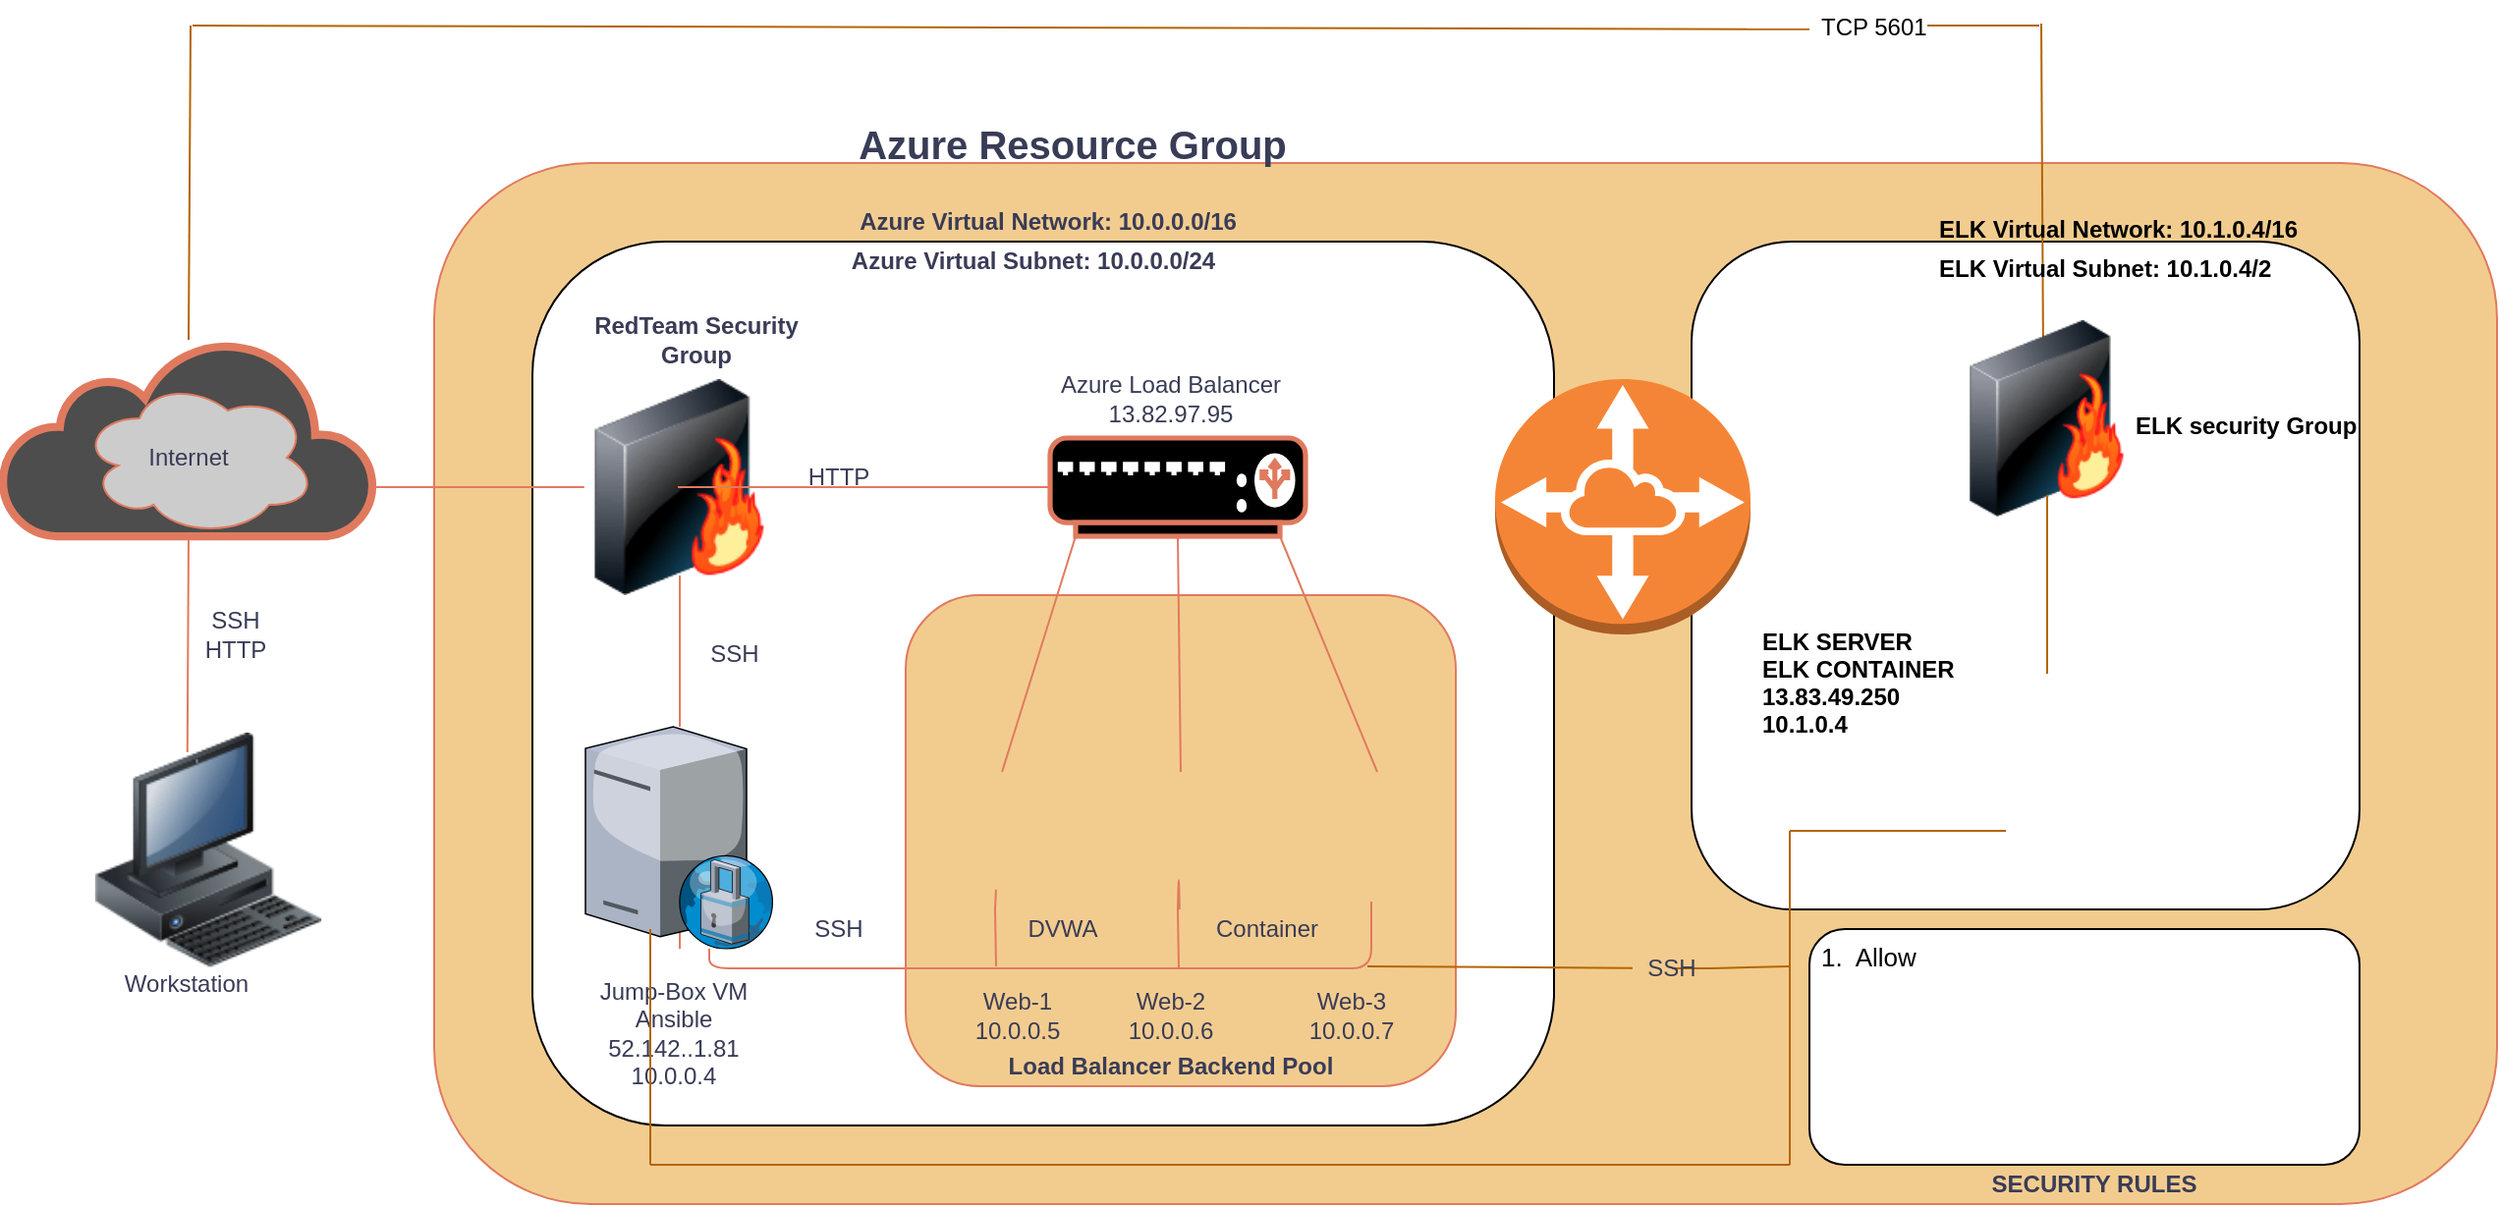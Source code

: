 <mxfile version="15.3.0" type="github">
  <diagram id="slnVbbzJdbbrH4En2uYu" name="Page-1">
    <mxGraphModel dx="1303" dy="1783" grid="1" gridSize="10" guides="0" tooltips="1" connect="1" arrows="1" fold="1" page="1" pageScale="1" pageWidth="850" pageHeight="1100" background="#FFFFFF" math="0" shadow="0">
      <root>
        <mxCell id="0" />
        <mxCell id="1" parent="0" />
        <mxCell id="NULseq0uM478Y7bA-dPA-58" value="" style="whiteSpace=wrap;html=1;rounded=1;fillColor=#F2CC8F;strokeColor=#E07A5F;fontColor=#393C56;" parent="1" vertex="1">
          <mxGeometry x="300" y="-60" width="1050" height="530" as="geometry" />
        </mxCell>
        <mxCell id="NULseq0uM478Y7bA-dPA-47" style="edgeStyle=none;rounded=1;orthogonalLoop=1;jettySize=auto;html=1;exitX=0.5;exitY=1;exitDx=0;exitDy=0;exitPerimeter=0;startArrow=none;startFill=0;endArrow=none;endFill=0;strokeColor=#E07A5F;labelBackgroundColor=#F4F1DE;fontColor=#393C56;" parent="1" source="NULseq0uM478Y7bA-dPA-13" edge="1">
          <mxGeometry relative="1" as="geometry">
            <mxPoint x="174.368" y="240" as="targetPoint" />
          </mxGeometry>
        </mxCell>
        <mxCell id="7xtBX2tsmSPpo3_qQwMU-17" style="edgeStyle=none;rounded=0;orthogonalLoop=1;jettySize=auto;html=1;exitX=0.5;exitY=0.08;exitDx=0;exitDy=0;exitPerimeter=0;startArrow=none;startFill=0;endArrow=none;endFill=0;fillColor=#fad7ac;strokeColor=#b46504;" parent="1" edge="1">
          <mxGeometry relative="1" as="geometry">
            <mxPoint x="176" y="-130" as="targetPoint" />
            <mxPoint x="175" y="30" as="sourcePoint" />
          </mxGeometry>
        </mxCell>
        <mxCell id="NULseq0uM478Y7bA-dPA-13" value="" style="html=1;outlineConnect=0;fillColor=#4D4D4D;strokeColor=#E07A5F;gradientDirection=north;strokeWidth=2;shape=mxgraph.networks.cloud;fontColor=#393C56;" parent="1" vertex="1">
          <mxGeometry x="80" y="30" width="190" height="100" as="geometry" />
        </mxCell>
        <mxCell id="NULseq0uM478Y7bA-dPA-22" value="" style="whiteSpace=wrap;html=1;rounded=1;" parent="1" vertex="1">
          <mxGeometry x="350" y="-20" width="520" height="450" as="geometry" />
        </mxCell>
        <mxCell id="NULseq0uM478Y7bA-dPA-14" value="" style="ellipse;shape=cloud;whiteSpace=wrap;html=1;direction=east;fillColor=#CCCCCC;strokeColor=#E07A5F;fontColor=#393C56;" parent="1" vertex="1">
          <mxGeometry x="120" y="50" width="120" height="80" as="geometry" />
        </mxCell>
        <mxCell id="NULseq0uM478Y7bA-dPA-26" value="" style="whiteSpace=wrap;html=1;strokeColor=#E07A5F;fillColor=#F2CC8F;rounded=1;fontColor=#393C56;" parent="1" vertex="1">
          <mxGeometry x="540" y="160" width="280" height="250" as="geometry" />
        </mxCell>
        <mxCell id="NULseq0uM478Y7bA-dPA-54" style="edgeStyle=none;rounded=1;orthogonalLoop=1;jettySize=auto;html=1;exitX=0.5;exitY=1;exitDx=0;exitDy=0;startArrow=none;startFill=0;endArrow=none;endFill=0;strokeColor=#E07A5F;labelBackgroundColor=#F4F1DE;fontColor=#393C56;" parent="1" source="NULseq0uM478Y7bA-dPA-15" edge="1">
          <mxGeometry relative="1" as="geometry">
            <mxPoint x="679" y="350" as="targetPoint" />
          </mxGeometry>
        </mxCell>
        <mxCell id="NULseq0uM478Y7bA-dPA-15" value="" style="shape=image;html=1;verticalAlign=top;verticalLabelPosition=bottom;imageAspect=0;aspect=fixed;image=https://cdn3.iconfinder.com/data/icons/prored/Network%20Online.png;labelBackgroundColor=#F4F1DE;fillColor=#F2CC8F;strokeColor=#E07A5F;fontColor=#393C56;" parent="1" vertex="1">
          <mxGeometry x="632" y="227" width="93" height="93" as="geometry" />
        </mxCell>
        <mxCell id="NULseq0uM478Y7bA-dPA-42" style="edgeStyle=none;rounded=1;orthogonalLoop=1;jettySize=auto;html=1;exitX=0.5;exitY=1;exitDx=0;exitDy=0;startArrow=none;startFill=0;endArrow=none;endFill=0;strokeColor=#E07A5F;labelBackgroundColor=#F4F1DE;fontColor=#393C56;" parent="1" source="NULseq0uM478Y7bA-dPA-17" target="NULseq0uM478Y7bA-dPA-24" edge="1">
          <mxGeometry relative="1" as="geometry" />
        </mxCell>
        <mxCell id="NULseq0uM478Y7bA-dPA-45" style="edgeStyle=none;rounded=1;orthogonalLoop=1;jettySize=auto;html=1;exitX=0;exitY=0.5;exitDx=0;exitDy=0;startArrow=none;startFill=0;endArrow=none;endFill=0;strokeColor=#E07A5F;labelBackgroundColor=#F4F1DE;fontColor=#393C56;" parent="1" source="NULseq0uM478Y7bA-dPA-17" edge="1">
          <mxGeometry relative="1" as="geometry">
            <mxPoint x="270" y="105" as="targetPoint" />
            <Array as="points">
              <mxPoint x="310" y="105" />
            </Array>
          </mxGeometry>
        </mxCell>
        <mxCell id="NULseq0uM478Y7bA-dPA-17" value="" style="image;html=1;image=img/lib/clip_art/networking/Firewall-page1_128x128.png;labelBackgroundColor=#F4F1DE;fillColor=#F2CC8F;strokeColor=#E07A5F;fontColor=#393C56;" parent="1" vertex="1">
          <mxGeometry x="364.03" y="50" width="122" height="110" as="geometry" />
        </mxCell>
        <mxCell id="NULseq0uM478Y7bA-dPA-21" value="" style="shape=image;html=1;verticalAlign=top;verticalLabelPosition=bottom;imageAspect=0;aspect=fixed;image=https://cdn3.iconfinder.com/data/icons/prored/Network%20Online.png;labelBackgroundColor=#F4F1DE;fillColor=#F2CC8F;strokeColor=#E07A5F;fontColor=#393C56;" parent="1" vertex="1">
          <mxGeometry x="720" y="227" width="93" height="93" as="geometry" />
        </mxCell>
        <mxCell id="NULseq0uM478Y7bA-dPA-34" style="rounded=1;orthogonalLoop=1;jettySize=auto;html=1;exitX=0.1;exitY=1;exitDx=0;exitDy=0;exitPerimeter=0;entryX=0.538;entryY=0.247;entryDx=0;entryDy=0;entryPerimeter=0;endArrow=none;endFill=0;labelBackgroundColor=#F4F1DE;strokeColor=#E07A5F;fontColor=#393C56;" parent="1" source="NULseq0uM478Y7bA-dPA-3" target="NULseq0uM478Y7bA-dPA-23" edge="1">
          <mxGeometry relative="1" as="geometry" />
        </mxCell>
        <mxCell id="NULseq0uM478Y7bA-dPA-35" style="edgeStyle=none;rounded=1;orthogonalLoop=1;jettySize=auto;html=1;exitX=0.5;exitY=1;exitDx=0;exitDy=0;exitPerimeter=0;entryX=0.516;entryY=0.247;entryDx=0;entryDy=0;entryPerimeter=0;endArrow=none;endFill=0;labelBackgroundColor=#F4F1DE;strokeColor=#E07A5F;fontColor=#393C56;" parent="1" source="NULseq0uM478Y7bA-dPA-3" target="NULseq0uM478Y7bA-dPA-15" edge="1">
          <mxGeometry relative="1" as="geometry" />
        </mxCell>
        <mxCell id="NULseq0uM478Y7bA-dPA-36" style="edgeStyle=none;rounded=1;orthogonalLoop=1;jettySize=auto;html=1;exitX=0.9;exitY=1;exitDx=0;exitDy=0;exitPerimeter=0;entryX=0.538;entryY=0.247;entryDx=0;entryDy=0;entryPerimeter=0;strokeColor=none;labelBackgroundColor=#F4F1DE;fontColor=#393C56;" parent="1" source="NULseq0uM478Y7bA-dPA-3" target="NULseq0uM478Y7bA-dPA-21" edge="1">
          <mxGeometry relative="1" as="geometry" />
        </mxCell>
        <mxCell id="NULseq0uM478Y7bA-dPA-37" style="edgeStyle=none;rounded=1;orthogonalLoop=1;jettySize=auto;html=1;exitX=0.9;exitY=1;exitDx=0;exitDy=0;exitPerimeter=0;strokeColor=#E07A5F;startArrow=none;startFill=0;endArrow=none;endFill=0;labelBackgroundColor=#F4F1DE;fontColor=#393C56;" parent="1" source="NULseq0uM478Y7bA-dPA-3" edge="1">
          <mxGeometry relative="1" as="geometry">
            <mxPoint x="780" y="250" as="targetPoint" />
          </mxGeometry>
        </mxCell>
        <mxCell id="NULseq0uM478Y7bA-dPA-40" style="edgeStyle=none;rounded=1;orthogonalLoop=1;jettySize=auto;html=1;exitX=0;exitY=0.5;exitDx=0;exitDy=0;exitPerimeter=0;entryX=0.492;entryY=0.5;entryDx=0;entryDy=0;entryPerimeter=0;startArrow=none;startFill=0;endArrow=none;endFill=0;strokeColor=#E07A5F;labelBackgroundColor=#F4F1DE;fontColor=#393C56;" parent="1" source="NULseq0uM478Y7bA-dPA-3" target="NULseq0uM478Y7bA-dPA-17" edge="1">
          <mxGeometry relative="1" as="geometry" />
        </mxCell>
        <mxCell id="NULseq0uM478Y7bA-dPA-3" value="" style="fontColor=#393C56;verticalAlign=top;verticalLabelPosition=bottom;labelPosition=center;align=center;html=1;outlineConnect=0;fillColor=#000000;strokeColor=#E07A5F;gradientDirection=north;strokeWidth=2;shape=mxgraph.networks.load_balancer;" parent="1" vertex="1">
          <mxGeometry x="613.5" y="80" width="130" height="50" as="geometry" />
        </mxCell>
        <mxCell id="NULseq0uM478Y7bA-dPA-52" style="edgeStyle=none;rounded=1;orthogonalLoop=1;jettySize=auto;html=1;exitX=0.5;exitY=1;exitDx=0;exitDy=0;startArrow=none;startFill=0;endArrow=none;endFill=0;strokeColor=#E07A5F;labelBackgroundColor=#F4F1DE;fontColor=#393C56;" parent="1" source="NULseq0uM478Y7bA-dPA-23" edge="1">
          <mxGeometry relative="1" as="geometry">
            <mxPoint x="586" y="349" as="targetPoint" />
          </mxGeometry>
        </mxCell>
        <mxCell id="NULseq0uM478Y7bA-dPA-23" value="" style="shape=image;html=1;verticalAlign=top;verticalLabelPosition=bottom;imageAspect=0;aspect=fixed;image=https://cdn3.iconfinder.com/data/icons/prored/Network%20Online.png;labelBackgroundColor=#F4F1DE;fillColor=#F2CC8F;strokeColor=#E07A5F;fontColor=#393C56;" parent="1" vertex="1">
          <mxGeometry x="539" y="227" width="93" height="93" as="geometry" />
        </mxCell>
        <mxCell id="NULseq0uM478Y7bA-dPA-50" style="edgeStyle=orthogonalEdgeStyle;rounded=1;orthogonalLoop=1;jettySize=auto;html=1;startArrow=none;startFill=0;endArrow=none;endFill=0;strokeColor=#E07A5F;labelBackgroundColor=#F4F1DE;fontColor=#393C56;" parent="1" source="NULseq0uM478Y7bA-dPA-24" target="NULseq0uM478Y7bA-dPA-22" edge="1">
          <mxGeometry relative="1" as="geometry">
            <Array as="points">
              <mxPoint x="570" y="390" />
              <mxPoint x="570" y="390" />
            </Array>
          </mxGeometry>
        </mxCell>
        <mxCell id="NULseq0uM478Y7bA-dPA-51" style="rounded=1;orthogonalLoop=1;jettySize=auto;html=1;startArrow=none;startFill=0;endArrow=none;endFill=0;strokeColor=#E07A5F;edgeStyle=orthogonalEdgeStyle;labelBackgroundColor=#F4F1DE;fontColor=#393C56;" parent="1" source="NULseq0uM478Y7bA-dPA-24" edge="1">
          <mxGeometry relative="1" as="geometry">
            <mxPoint x="777" y="316" as="targetPoint" />
            <Array as="points">
              <mxPoint x="440" y="350" />
              <mxPoint x="777" y="350" />
            </Array>
          </mxGeometry>
        </mxCell>
        <mxCell id="NULseq0uM478Y7bA-dPA-24" value="" style="verticalLabelPosition=bottom;sketch=0;aspect=fixed;html=1;verticalAlign=top;strokeColor=#E07A5F;align=center;outlineConnect=0;shape=mxgraph.citrix.proxy_server;fillColor=#F2CC8F;fontColor=#393C56;" parent="1" vertex="1">
          <mxGeometry x="377" y="227" width="96.05" height="113" as="geometry" />
        </mxCell>
        <mxCell id="NULseq0uM478Y7bA-dPA-43" style="edgeStyle=none;rounded=1;orthogonalLoop=1;jettySize=auto;html=1;exitX=0.5;exitY=1;exitDx=0;exitDy=0;entryX=0.5;entryY=0.909;entryDx=0;entryDy=0;entryPerimeter=0;startArrow=none;startFill=0;endArrow=none;endFill=0;strokeColor=#E07A5F;labelBackgroundColor=#F4F1DE;fontColor=#393C56;" parent="1" source="NULseq0uM478Y7bA-dPA-17" target="NULseq0uM478Y7bA-dPA-17" edge="1">
          <mxGeometry relative="1" as="geometry" />
        </mxCell>
        <mxCell id="NULseq0uM478Y7bA-dPA-46" style="edgeStyle=none;rounded=1;orthogonalLoop=1;jettySize=auto;html=1;exitX=0;exitY=0.5;exitDx=0;exitDy=0;startArrow=none;startFill=0;endArrow=none;endFill=0;strokeColor=#E07A5F;labelBackgroundColor=#F4F1DE;fontColor=#393C56;" parent="1" source="NULseq0uM478Y7bA-dPA-17" target="NULseq0uM478Y7bA-dPA-17" edge="1">
          <mxGeometry relative="1" as="geometry">
            <Array as="points">
              <mxPoint x="380" y="105" />
            </Array>
          </mxGeometry>
        </mxCell>
        <mxCell id="NULseq0uM478Y7bA-dPA-53" style="edgeStyle=none;rounded=1;orthogonalLoop=1;jettySize=auto;html=1;exitX=0.5;exitY=1;exitDx=0;exitDy=0;entryX=0.505;entryY=0.892;entryDx=0;entryDy=0;entryPerimeter=0;startArrow=none;startFill=0;endArrow=none;endFill=0;strokeColor=#E07A5F;labelBackgroundColor=#F4F1DE;fontColor=#393C56;" parent="1" source="NULseq0uM478Y7bA-dPA-23" target="NULseq0uM478Y7bA-dPA-23" edge="1">
          <mxGeometry relative="1" as="geometry" />
        </mxCell>
        <mxCell id="NULseq0uM478Y7bA-dPA-55" style="edgeStyle=none;rounded=1;orthogonalLoop=1;jettySize=auto;html=1;exitX=0.5;exitY=1;exitDx=0;exitDy=0;startArrow=none;startFill=0;endArrow=none;endFill=0;strokeColor=#E07A5F;labelBackgroundColor=#F4F1DE;fontColor=#393C56;" parent="1" source="NULseq0uM478Y7bA-dPA-15" target="NULseq0uM478Y7bA-dPA-15" edge="1">
          <mxGeometry relative="1" as="geometry" />
        </mxCell>
        <mxCell id="NULseq0uM478Y7bA-dPA-56" style="edgeStyle=none;rounded=1;orthogonalLoop=1;jettySize=auto;html=1;exitX=0.5;exitY=1;exitDx=0;exitDy=0;startArrow=none;startFill=0;endArrow=none;endFill=0;strokeColor=#E07A5F;labelBackgroundColor=#F4F1DE;fontColor=#393C56;" parent="1" source="NULseq0uM478Y7bA-dPA-15" target="NULseq0uM478Y7bA-dPA-15" edge="1">
          <mxGeometry relative="1" as="geometry" />
        </mxCell>
        <mxCell id="NULseq0uM478Y7bA-dPA-57" style="edgeStyle=none;rounded=1;orthogonalLoop=1;jettySize=auto;html=1;exitX=0.5;exitY=1;exitDx=0;exitDy=0;startArrow=none;startFill=0;endArrow=none;endFill=0;strokeColor=#E07A5F;labelBackgroundColor=#F4F1DE;fontColor=#393C56;" parent="1" source="NULseq0uM478Y7bA-dPA-15" target="NULseq0uM478Y7bA-dPA-15" edge="1">
          <mxGeometry relative="1" as="geometry">
            <Array as="points">
              <mxPoint x="679" y="300" />
            </Array>
          </mxGeometry>
        </mxCell>
        <mxCell id="NULseq0uM478Y7bA-dPA-59" value="Azure Load Balancer&lt;br&gt;13.82.97.95" style="text;html=1;strokeColor=none;fillColor=none;align=center;verticalAlign=middle;whiteSpace=wrap;rounded=0;fontColor=#393C56;" parent="1" vertex="1">
          <mxGeometry x="590" y="50" width="170" height="20" as="geometry" />
        </mxCell>
        <mxCell id="NULseq0uM478Y7bA-dPA-60" value="&lt;b&gt;RedTeam Security Group&lt;/b&gt;" style="text;html=1;strokeColor=none;fillColor=none;align=center;verticalAlign=middle;whiteSpace=wrap;rounded=0;fontColor=#393C56;" parent="1" vertex="1">
          <mxGeometry x="377" y="20" width="113" height="20" as="geometry" />
        </mxCell>
        <mxCell id="NULseq0uM478Y7bA-dPA-61" value="Internet" style="text;html=1;strokeColor=none;fillColor=none;align=center;verticalAlign=middle;whiteSpace=wrap;rounded=0;fontColor=#393C56;" parent="1" vertex="1">
          <mxGeometry x="140" y="80" width="70" height="20" as="geometry" />
        </mxCell>
        <mxCell id="NULseq0uM478Y7bA-dPA-62" value="Web-1&lt;br&gt;10.0.0.5" style="text;html=1;strokeColor=none;fillColor=none;align=center;verticalAlign=middle;whiteSpace=wrap;rounded=0;fontColor=#393C56;" parent="1" vertex="1">
          <mxGeometry x="562" y="357.5" width="70" height="32.5" as="geometry" />
        </mxCell>
        <mxCell id="NULseq0uM478Y7bA-dPA-63" value="Web-2&lt;br&gt;10.0.0.6" style="text;html=1;strokeColor=none;fillColor=none;align=center;verticalAlign=middle;whiteSpace=wrap;rounded=0;fontColor=#393C56;" parent="1" vertex="1">
          <mxGeometry x="640" y="357.5" width="70" height="32.5" as="geometry" />
        </mxCell>
        <mxCell id="NULseq0uM478Y7bA-dPA-64" value="Web-3&lt;br&gt;10.0.0.7" style="text;html=1;strokeColor=none;fillColor=none;align=center;verticalAlign=middle;whiteSpace=wrap;rounded=0;fontColor=#393C56;" parent="1" vertex="1">
          <mxGeometry x="731.5" y="357.5" width="70" height="32.5" as="geometry" />
        </mxCell>
        <mxCell id="NULseq0uM478Y7bA-dPA-65" value="&lt;b&gt;Load Balancer Backend Pool&lt;/b&gt;" style="text;html=1;strokeColor=none;fillColor=none;align=center;verticalAlign=middle;whiteSpace=wrap;rounded=0;fontColor=#393C56;" parent="1" vertex="1">
          <mxGeometry x="580" y="390" width="190" height="20" as="geometry" />
        </mxCell>
        <mxCell id="NULseq0uM478Y7bA-dPA-66" value="Jump-Box VM&lt;br&gt;Ansible&lt;br&gt;52.142..1.81&lt;br&gt;10.0.0.4" style="text;html=1;strokeColor=none;fillColor=none;align=center;verticalAlign=middle;whiteSpace=wrap;rounded=0;sketch=0;fontColor=#393C56;" parent="1" vertex="1">
          <mxGeometry x="377" y="347.5" width="90" height="70" as="geometry" />
        </mxCell>
        <mxCell id="NULseq0uM478Y7bA-dPA-67" value="Workstation" style="text;html=1;strokeColor=none;fillColor=none;align=center;verticalAlign=middle;whiteSpace=wrap;rounded=0;sketch=0;fontColor=#393C56;rotation=0;" parent="1" vertex="1">
          <mxGeometry x="139" y="347.5" width="70" height="20" as="geometry" />
        </mxCell>
        <mxCell id="NULseq0uM478Y7bA-dPA-68" value="HTTP" style="text;html=1;strokeColor=none;fillColor=none;align=center;verticalAlign=middle;whiteSpace=wrap;rounded=0;sketch=0;fontColor=#393C56;" parent="1" vertex="1">
          <mxGeometry x="486.03" y="90" width="40" height="20" as="geometry" />
        </mxCell>
        <mxCell id="NULseq0uM478Y7bA-dPA-69" value="SSH&lt;br&gt;HTTP" style="text;html=1;strokeColor=none;fillColor=none;align=center;verticalAlign=middle;whiteSpace=wrap;rounded=0;sketch=0;fontColor=#393C56;" parent="1" vertex="1">
          <mxGeometry x="179" y="170" width="40" height="20" as="geometry" />
        </mxCell>
        <mxCell id="NULseq0uM478Y7bA-dPA-70" value="SSH" style="text;html=1;strokeColor=none;fillColor=none;align=center;verticalAlign=middle;whiteSpace=wrap;rounded=0;sketch=0;fontColor=#393C56;" parent="1" vertex="1">
          <mxGeometry x="433.05" y="180" width="40" height="20" as="geometry" />
        </mxCell>
        <mxCell id="NULseq0uM478Y7bA-dPA-71" value="SSH" style="text;html=1;strokeColor=none;fillColor=none;align=center;verticalAlign=middle;whiteSpace=wrap;rounded=0;sketch=0;fontColor=#393C56;" parent="1" vertex="1">
          <mxGeometry x="486.03" y="320" width="40" height="20" as="geometry" />
        </mxCell>
        <mxCell id="NULseq0uM478Y7bA-dPA-76" value="Container" style="text;html=1;strokeColor=none;fillColor=none;align=center;verticalAlign=middle;whiteSpace=wrap;rounded=0;sketch=0;fontColor=#393C56;" parent="1" vertex="1">
          <mxGeometry x="703.5" y="320" width="40" height="20" as="geometry" />
        </mxCell>
        <mxCell id="NULseq0uM478Y7bA-dPA-77" value="DVWA" style="text;html=1;strokeColor=none;fillColor=none;align=center;verticalAlign=middle;whiteSpace=wrap;rounded=0;sketch=0;fontColor=#393C56;" parent="1" vertex="1">
          <mxGeometry x="600" y="320" width="40" height="20" as="geometry" />
        </mxCell>
        <mxCell id="NULseq0uM478Y7bA-dPA-78" value="&lt;b&gt;Azure Virtual Subnet: 10.0.0.0/24&lt;/b&gt;" style="text;html=1;strokeColor=none;fillColor=none;align=center;verticalAlign=middle;whiteSpace=wrap;rounded=0;sketch=0;fontColor=#393C56;" parent="1" vertex="1">
          <mxGeometry x="510" y="-20" width="190" height="20" as="geometry" />
        </mxCell>
        <mxCell id="NULseq0uM478Y7bA-dPA-79" value="&lt;b&gt;Azure Virtual Network: 10.0.0.0/16&lt;/b&gt;" style="text;html=1;strokeColor=none;fillColor=none;align=center;verticalAlign=middle;whiteSpace=wrap;rounded=0;sketch=0;fontColor=#393C56;" parent="1" vertex="1">
          <mxGeometry x="513.5" y="-40" width="196.5" height="20" as="geometry" />
        </mxCell>
        <mxCell id="NULseq0uM478Y7bA-dPA-80" value="&lt;b&gt;&lt;font style=&quot;font-size: 20px&quot;&gt;Azure Resource Group&lt;/font&gt;&lt;/b&gt;" style="text;html=1;strokeColor=none;fillColor=none;align=center;verticalAlign=middle;whiteSpace=wrap;rounded=0;sketch=0;fontColor=#393C56;" parent="1" vertex="1">
          <mxGeometry x="510" y="-80" width="230" height="20" as="geometry" />
        </mxCell>
        <mxCell id="7xtBX2tsmSPpo3_qQwMU-9" value="" style="whiteSpace=wrap;html=1;rounded=1;" parent="1" vertex="1">
          <mxGeometry x="940" y="-20" width="340" height="340" as="geometry" />
        </mxCell>
        <mxCell id="7xtBX2tsmSPpo3_qQwMU-4" value="" style="shape=image;html=1;verticalAlign=top;verticalLabelPosition=bottom;imageAspect=0;aspect=fixed;image=https://cdn3.iconfinder.com/data/icons/prored/Network%20Online.png;labelBackgroundColor=#F4F1DE;fillColor=#F2CC8F;strokeColor=#E07A5F;fontColor=#393C56;" parent="1" vertex="1">
          <mxGeometry x="1050" y="180" width="120" height="120" as="geometry" />
        </mxCell>
        <mxCell id="7xtBX2tsmSPpo3_qQwMU-18" style="edgeStyle=none;rounded=0;orthogonalLoop=1;jettySize=auto;html=1;exitX=0.5;exitY=0;exitDx=0;exitDy=0;startArrow=none;startFill=0;endArrow=none;endFill=0;fillColor=#fad7ac;strokeColor=#b46504;" parent="1" edge="1">
          <mxGeometry relative="1" as="geometry">
            <mxPoint x="1118" y="-131" as="targetPoint" />
            <mxPoint x="1119" y="39" as="sourcePoint" />
          </mxGeometry>
        </mxCell>
        <mxCell id="7xtBX2tsmSPpo3_qQwMU-12" value="" style="image;html=1;image=img/lib/clip_art/networking/Firewall-page1_128x128.png;labelBackgroundColor=#F4F1DE;fillColor=#F2CC8F;strokeColor=#E07A5F;fontColor=#393C56;" parent="1" vertex="1">
          <mxGeometry x="1060" y="20" width="122" height="100" as="geometry" />
        </mxCell>
        <mxCell id="7xtBX2tsmSPpo3_qQwMU-16" value="" style="outlineConnect=0;dashed=0;verticalLabelPosition=bottom;verticalAlign=top;align=center;html=1;shape=mxgraph.aws3.vpc_peering;fillColor=#F58536;gradientColor=none;rounded=1;" parent="1" vertex="1">
          <mxGeometry x="840" y="50" width="130" height="130" as="geometry" />
        </mxCell>
        <mxCell id="7xtBX2tsmSPpo3_qQwMU-20" value="" style="endArrow=none;html=1;fillColor=#fad7ac;strokeColor=#b46504;startArrow=none;" parent="1" edge="1">
          <mxGeometry width="50" height="50" relative="1" as="geometry">
            <mxPoint x="1060" y="-130" as="sourcePoint" />
            <mxPoint x="1117" y="-130" as="targetPoint" />
          </mxGeometry>
        </mxCell>
        <mxCell id="7xtBX2tsmSPpo3_qQwMU-21" value="" style="endArrow=none;html=1;fillColor=#fad7ac;strokeColor=#b46504;startArrow=none;exitX=1;exitY=0.5;exitDx=0;exitDy=0;" parent="1" edge="1" source="n-GNuyj7heYwSk972vqd-17">
          <mxGeometry width="50" height="50" relative="1" as="geometry">
            <mxPoint x="775" y="349" as="sourcePoint" />
            <mxPoint x="990" y="349" as="targetPoint" />
          </mxGeometry>
        </mxCell>
        <mxCell id="7xtBX2tsmSPpo3_qQwMU-23" value="" style="endArrow=none;html=1;fillColor=#fad7ac;strokeColor=#b46504;" parent="1" edge="1">
          <mxGeometry width="50" height="50" relative="1" as="geometry">
            <mxPoint x="990" y="450" as="sourcePoint" />
            <mxPoint x="990" y="280" as="targetPoint" />
            <Array as="points" />
          </mxGeometry>
        </mxCell>
        <mxCell id="n-GNuyj7heYwSk972vqd-1" value="" style="endArrow=none;html=1;fillColor=#fad7ac;strokeColor=#b46504;" edge="1" parent="1">
          <mxGeometry width="50" height="50" relative="1" as="geometry">
            <mxPoint x="410" y="450" as="sourcePoint" />
            <mxPoint x="410" y="330" as="targetPoint" />
          </mxGeometry>
        </mxCell>
        <mxCell id="n-GNuyj7heYwSk972vqd-2" value="" style="endArrow=none;html=1;fillColor=#fad7ac;strokeColor=#b46504;" edge="1" parent="1">
          <mxGeometry width="50" height="50" relative="1" as="geometry">
            <mxPoint x="410" y="450" as="sourcePoint" />
            <mxPoint x="990" y="450" as="targetPoint" />
          </mxGeometry>
        </mxCell>
        <mxCell id="n-GNuyj7heYwSk972vqd-8" value="ELK security Group" style="text;strokeColor=none;fillColor=none;align=left;verticalAlign=top;spacingLeft=4;spacingRight=4;overflow=hidden;rotatable=0;points=[[0,0.5],[1,0.5]];portConstraint=eastwest;rounded=1;fontStyle=1" vertex="1" parent="1">
          <mxGeometry x="1160" y="60" width="130" height="40" as="geometry" />
        </mxCell>
        <mxCell id="n-GNuyj7heYwSk972vqd-9" value="ELK SERVER&#xa;ELK CONTAINER&#xa;13.83.49.250&#xa;10.1.0.4&#xa;" style="text;strokeColor=none;fillColor=none;align=left;verticalAlign=top;spacingLeft=4;spacingRight=4;overflow=hidden;rotatable=0;points=[[0,0.5],[1,0.5]];portConstraint=eastwest;rounded=1;fontStyle=1" vertex="1" parent="1">
          <mxGeometry x="970" y="170" width="130" height="80" as="geometry" />
        </mxCell>
        <mxCell id="n-GNuyj7heYwSk972vqd-10" value="ELK Virtual Subnet: 10.1.0.4/24" style="text;strokeColor=none;fillColor=none;align=left;verticalAlign=top;spacingLeft=4;spacingRight=4;overflow=hidden;rotatable=0;points=[[0,0.5],[1,0.5]];portConstraint=eastwest;rounded=1;fontStyle=1" vertex="1" parent="1">
          <mxGeometry x="1060" y="-20" width="180" height="40" as="geometry" />
        </mxCell>
        <mxCell id="n-GNuyj7heYwSk972vqd-11" value="ELK Virtual Network: 10.1.0.4/16" style="text;strokeColor=none;fillColor=none;align=left;verticalAlign=top;spacingLeft=4;spacingRight=4;overflow=hidden;rotatable=0;points=[[0,0.5],[1,0.5]];portConstraint=eastwest;rounded=1;fontStyle=1" vertex="1" parent="1">
          <mxGeometry x="1060" y="-40" width="200" height="40" as="geometry" />
        </mxCell>
        <mxCell id="n-GNuyj7heYwSk972vqd-12" value="" style="endArrow=none;html=1;fillColor=#fad7ac;strokeColor=#b46504;" edge="1" parent="1">
          <mxGeometry width="50" height="50" relative="1" as="geometry">
            <mxPoint x="1121" y="109" as="sourcePoint" />
            <mxPoint x="1121" y="200" as="targetPoint" />
            <Array as="points" />
          </mxGeometry>
        </mxCell>
        <mxCell id="n-GNuyj7heYwSk972vqd-19" value="" style="endArrow=none;html=1;fillColor=#fad7ac;strokeColor=#b46504;startArrow=none;" edge="1" parent="1" source="n-GNuyj7heYwSk972vqd-17">
          <mxGeometry width="50" height="50" relative="1" as="geometry">
            <mxPoint x="775" y="349" as="sourcePoint" />
            <mxPoint x="930" y="350" as="targetPoint" />
          </mxGeometry>
        </mxCell>
        <mxCell id="n-GNuyj7heYwSk972vqd-16" value="TCP 5601" style="text;strokeColor=none;fillColor=none;align=left;verticalAlign=top;spacingLeft=4;spacingRight=4;overflow=hidden;rotatable=0;points=[[0,0.5],[1,0.5]];portConstraint=eastwest;rounded=1;" vertex="1" parent="1">
          <mxGeometry x="1000" y="-143" width="70" height="26" as="geometry" />
        </mxCell>
        <mxCell id="n-GNuyj7heYwSk972vqd-22" value="" style="endArrow=none;html=1;fillColor=#fad7ac;strokeColor=#b46504;" edge="1" parent="1">
          <mxGeometry width="50" height="50" relative="1" as="geometry">
            <mxPoint x="177" y="-130" as="sourcePoint" />
            <mxPoint x="1000" y="-128.082" as="targetPoint" />
          </mxGeometry>
        </mxCell>
        <mxCell id="n-GNuyj7heYwSk972vqd-30" value="" style="image;html=1;image=img/lib/clip_art/computers/Workstation_128x128.png;rounded=1;" vertex="1" parent="1">
          <mxGeometry x="120" y="230" width="130" height="120" as="geometry" />
        </mxCell>
        <mxCell id="n-GNuyj7heYwSk972vqd-32" value="" style="whiteSpace=wrap;html=1;rounded=1;" vertex="1" parent="1">
          <mxGeometry x="1000" y="330" width="280" height="120" as="geometry" />
        </mxCell>
        <mxCell id="n-GNuyj7heYwSk972vqd-33" value="1.  Allow" style="text;strokeColor=none;fillColor=none;align=left;verticalAlign=top;spacingLeft=4;spacingRight=4;overflow=hidden;rotatable=0;points=[[0,0.5],[1,0.5]];portConstraint=eastwest;rounded=1;fontSize=13;" vertex="1" parent="1">
          <mxGeometry x="1000" y="330" width="280" height="120" as="geometry" />
        </mxCell>
        <mxCell id="n-GNuyj7heYwSk972vqd-17" value="SSH" style="text;html=1;strokeColor=none;fillColor=none;align=center;verticalAlign=middle;whiteSpace=wrap;rounded=0;sketch=0;fontColor=#393C56;" vertex="1" parent="1">
          <mxGeometry x="910" y="340" width="40" height="20" as="geometry" />
        </mxCell>
        <mxCell id="n-GNuyj7heYwSk972vqd-34" value="" style="endArrow=none;html=1;fillColor=#fad7ac;strokeColor=#b46504;" edge="1" parent="1" target="n-GNuyj7heYwSk972vqd-17">
          <mxGeometry width="50" height="50" relative="1" as="geometry">
            <mxPoint x="775" y="349" as="sourcePoint" />
            <mxPoint x="930" y="350" as="targetPoint" />
          </mxGeometry>
        </mxCell>
        <mxCell id="n-GNuyj7heYwSk972vqd-36" value="" style="endArrow=none;html=1;fontSize=13;fillColor=#fad7ac;strokeColor=#b46504;" edge="1" parent="1">
          <mxGeometry width="50" height="50" relative="1" as="geometry">
            <mxPoint x="1100" y="280" as="sourcePoint" />
            <mxPoint x="990" y="280" as="targetPoint" />
            <Array as="points" />
          </mxGeometry>
        </mxCell>
        <mxCell id="n-GNuyj7heYwSk972vqd-37" value="&lt;b&gt;SECURITY RULES&lt;/b&gt;" style="text;html=1;strokeColor=none;fillColor=none;align=center;verticalAlign=middle;whiteSpace=wrap;rounded=0;sketch=0;fontColor=#393C56;" vertex="1" parent="1">
          <mxGeometry x="1050" y="450" width="190" height="20" as="geometry" />
        </mxCell>
      </root>
    </mxGraphModel>
  </diagram>
</mxfile>
